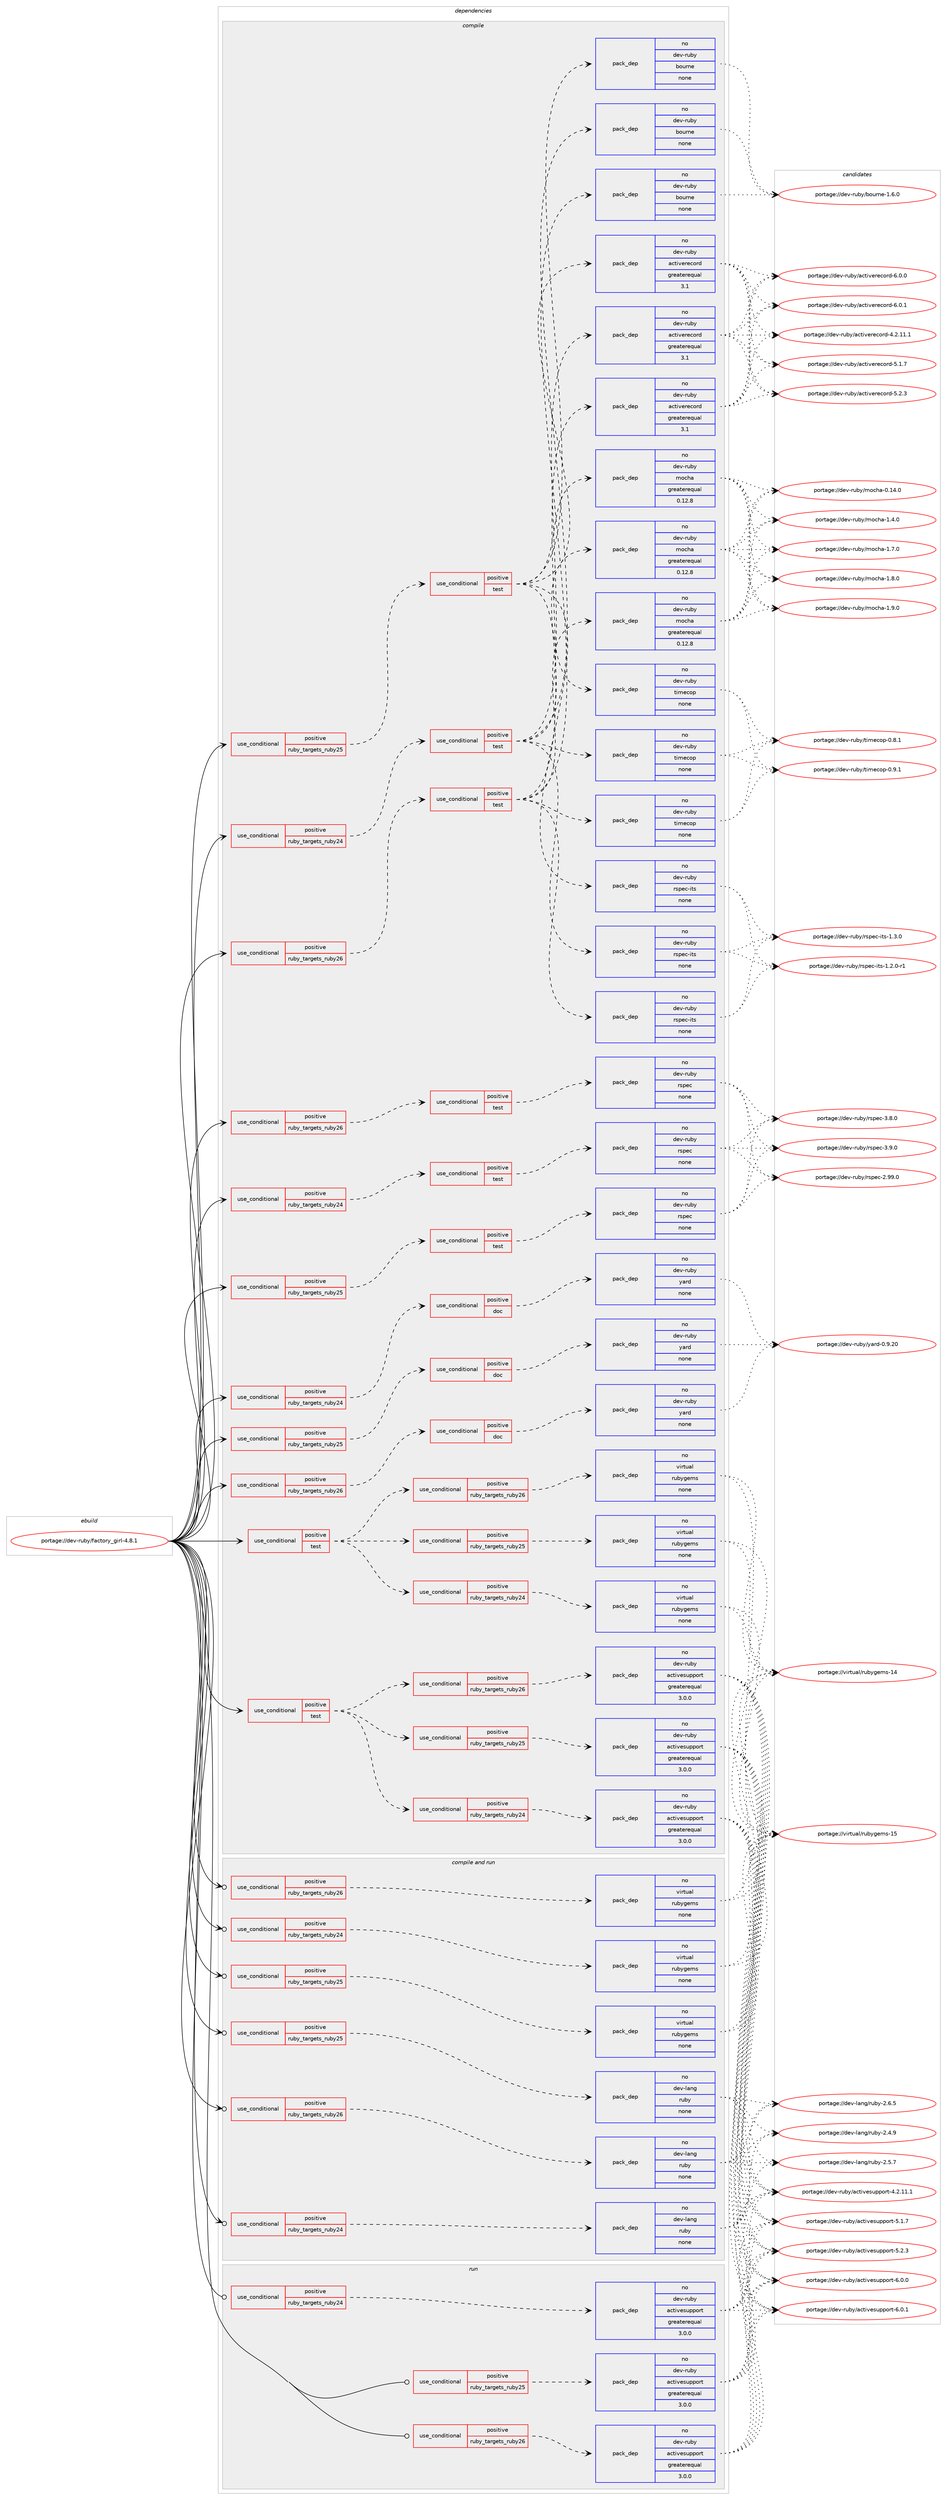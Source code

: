 digraph prolog {

# *************
# Graph options
# *************

newrank=true;
concentrate=true;
compound=true;
graph [rankdir=LR,fontname=Helvetica,fontsize=10,ranksep=1.5];#, ranksep=2.5, nodesep=0.2];
edge  [arrowhead=vee];
node  [fontname=Helvetica,fontsize=10];

# **********
# The ebuild
# **********

subgraph cluster_leftcol {
color=gray;
rank=same;
label=<<i>ebuild</i>>;
id [label="portage://dev-ruby/factory_girl-4.8.1", color=red, width=4, href="../dev-ruby/factory_girl-4.8.1.svg"];
}

# ****************
# The dependencies
# ****************

subgraph cluster_midcol {
color=gray;
label=<<i>dependencies</i>>;
subgraph cluster_compile {
fillcolor="#eeeeee";
style=filled;
label=<<i>compile</i>>;
subgraph cond51705 {
dependency220192 [label=<<TABLE BORDER="0" CELLBORDER="1" CELLSPACING="0" CELLPADDING="4"><TR><TD ROWSPAN="3" CELLPADDING="10">use_conditional</TD></TR><TR><TD>positive</TD></TR><TR><TD>ruby_targets_ruby24</TD></TR></TABLE>>, shape=none, color=red];
subgraph cond51706 {
dependency220193 [label=<<TABLE BORDER="0" CELLBORDER="1" CELLSPACING="0" CELLPADDING="4"><TR><TD ROWSPAN="3" CELLPADDING="10">use_conditional</TD></TR><TR><TD>positive</TD></TR><TR><TD>doc</TD></TR></TABLE>>, shape=none, color=red];
subgraph pack165005 {
dependency220194 [label=<<TABLE BORDER="0" CELLBORDER="1" CELLSPACING="0" CELLPADDING="4" WIDTH="220"><TR><TD ROWSPAN="6" CELLPADDING="30">pack_dep</TD></TR><TR><TD WIDTH="110">no</TD></TR><TR><TD>dev-ruby</TD></TR><TR><TD>yard</TD></TR><TR><TD>none</TD></TR><TR><TD></TD></TR></TABLE>>, shape=none, color=blue];
}
dependency220193:e -> dependency220194:w [weight=20,style="dashed",arrowhead="vee"];
}
dependency220192:e -> dependency220193:w [weight=20,style="dashed",arrowhead="vee"];
}
id:e -> dependency220192:w [weight=20,style="solid",arrowhead="vee"];
subgraph cond51707 {
dependency220195 [label=<<TABLE BORDER="0" CELLBORDER="1" CELLSPACING="0" CELLPADDING="4"><TR><TD ROWSPAN="3" CELLPADDING="10">use_conditional</TD></TR><TR><TD>positive</TD></TR><TR><TD>ruby_targets_ruby24</TD></TR></TABLE>>, shape=none, color=red];
subgraph cond51708 {
dependency220196 [label=<<TABLE BORDER="0" CELLBORDER="1" CELLSPACING="0" CELLPADDING="4"><TR><TD ROWSPAN="3" CELLPADDING="10">use_conditional</TD></TR><TR><TD>positive</TD></TR><TR><TD>test</TD></TR></TABLE>>, shape=none, color=red];
subgraph pack165006 {
dependency220197 [label=<<TABLE BORDER="0" CELLBORDER="1" CELLSPACING="0" CELLPADDING="4" WIDTH="220"><TR><TD ROWSPAN="6" CELLPADDING="30">pack_dep</TD></TR><TR><TD WIDTH="110">no</TD></TR><TR><TD>dev-ruby</TD></TR><TR><TD>activerecord</TD></TR><TR><TD>greaterequal</TD></TR><TR><TD>3.1</TD></TR></TABLE>>, shape=none, color=blue];
}
dependency220196:e -> dependency220197:w [weight=20,style="dashed",arrowhead="vee"];
subgraph pack165007 {
dependency220198 [label=<<TABLE BORDER="0" CELLBORDER="1" CELLSPACING="0" CELLPADDING="4" WIDTH="220"><TR><TD ROWSPAN="6" CELLPADDING="30">pack_dep</TD></TR><TR><TD WIDTH="110">no</TD></TR><TR><TD>dev-ruby</TD></TR><TR><TD>bourne</TD></TR><TR><TD>none</TD></TR><TR><TD></TD></TR></TABLE>>, shape=none, color=blue];
}
dependency220196:e -> dependency220198:w [weight=20,style="dashed",arrowhead="vee"];
subgraph pack165008 {
dependency220199 [label=<<TABLE BORDER="0" CELLBORDER="1" CELLSPACING="0" CELLPADDING="4" WIDTH="220"><TR><TD ROWSPAN="6" CELLPADDING="30">pack_dep</TD></TR><TR><TD WIDTH="110">no</TD></TR><TR><TD>dev-ruby</TD></TR><TR><TD>mocha</TD></TR><TR><TD>greaterequal</TD></TR><TR><TD>0.12.8</TD></TR></TABLE>>, shape=none, color=blue];
}
dependency220196:e -> dependency220199:w [weight=20,style="dashed",arrowhead="vee"];
subgraph pack165009 {
dependency220200 [label=<<TABLE BORDER="0" CELLBORDER="1" CELLSPACING="0" CELLPADDING="4" WIDTH="220"><TR><TD ROWSPAN="6" CELLPADDING="30">pack_dep</TD></TR><TR><TD WIDTH="110">no</TD></TR><TR><TD>dev-ruby</TD></TR><TR><TD>rspec-its</TD></TR><TR><TD>none</TD></TR><TR><TD></TD></TR></TABLE>>, shape=none, color=blue];
}
dependency220196:e -> dependency220200:w [weight=20,style="dashed",arrowhead="vee"];
subgraph pack165010 {
dependency220201 [label=<<TABLE BORDER="0" CELLBORDER="1" CELLSPACING="0" CELLPADDING="4" WIDTH="220"><TR><TD ROWSPAN="6" CELLPADDING="30">pack_dep</TD></TR><TR><TD WIDTH="110">no</TD></TR><TR><TD>dev-ruby</TD></TR><TR><TD>timecop</TD></TR><TR><TD>none</TD></TR><TR><TD></TD></TR></TABLE>>, shape=none, color=blue];
}
dependency220196:e -> dependency220201:w [weight=20,style="dashed",arrowhead="vee"];
}
dependency220195:e -> dependency220196:w [weight=20,style="dashed",arrowhead="vee"];
}
id:e -> dependency220195:w [weight=20,style="solid",arrowhead="vee"];
subgraph cond51709 {
dependency220202 [label=<<TABLE BORDER="0" CELLBORDER="1" CELLSPACING="0" CELLPADDING="4"><TR><TD ROWSPAN="3" CELLPADDING="10">use_conditional</TD></TR><TR><TD>positive</TD></TR><TR><TD>ruby_targets_ruby24</TD></TR></TABLE>>, shape=none, color=red];
subgraph cond51710 {
dependency220203 [label=<<TABLE BORDER="0" CELLBORDER="1" CELLSPACING="0" CELLPADDING="4"><TR><TD ROWSPAN="3" CELLPADDING="10">use_conditional</TD></TR><TR><TD>positive</TD></TR><TR><TD>test</TD></TR></TABLE>>, shape=none, color=red];
subgraph pack165011 {
dependency220204 [label=<<TABLE BORDER="0" CELLBORDER="1" CELLSPACING="0" CELLPADDING="4" WIDTH="220"><TR><TD ROWSPAN="6" CELLPADDING="30">pack_dep</TD></TR><TR><TD WIDTH="110">no</TD></TR><TR><TD>dev-ruby</TD></TR><TR><TD>rspec</TD></TR><TR><TD>none</TD></TR><TR><TD></TD></TR></TABLE>>, shape=none, color=blue];
}
dependency220203:e -> dependency220204:w [weight=20,style="dashed",arrowhead="vee"];
}
dependency220202:e -> dependency220203:w [weight=20,style="dashed",arrowhead="vee"];
}
id:e -> dependency220202:w [weight=20,style="solid",arrowhead="vee"];
subgraph cond51711 {
dependency220205 [label=<<TABLE BORDER="0" CELLBORDER="1" CELLSPACING="0" CELLPADDING="4"><TR><TD ROWSPAN="3" CELLPADDING="10">use_conditional</TD></TR><TR><TD>positive</TD></TR><TR><TD>ruby_targets_ruby25</TD></TR></TABLE>>, shape=none, color=red];
subgraph cond51712 {
dependency220206 [label=<<TABLE BORDER="0" CELLBORDER="1" CELLSPACING="0" CELLPADDING="4"><TR><TD ROWSPAN="3" CELLPADDING="10">use_conditional</TD></TR><TR><TD>positive</TD></TR><TR><TD>doc</TD></TR></TABLE>>, shape=none, color=red];
subgraph pack165012 {
dependency220207 [label=<<TABLE BORDER="0" CELLBORDER="1" CELLSPACING="0" CELLPADDING="4" WIDTH="220"><TR><TD ROWSPAN="6" CELLPADDING="30">pack_dep</TD></TR><TR><TD WIDTH="110">no</TD></TR><TR><TD>dev-ruby</TD></TR><TR><TD>yard</TD></TR><TR><TD>none</TD></TR><TR><TD></TD></TR></TABLE>>, shape=none, color=blue];
}
dependency220206:e -> dependency220207:w [weight=20,style="dashed",arrowhead="vee"];
}
dependency220205:e -> dependency220206:w [weight=20,style="dashed",arrowhead="vee"];
}
id:e -> dependency220205:w [weight=20,style="solid",arrowhead="vee"];
subgraph cond51713 {
dependency220208 [label=<<TABLE BORDER="0" CELLBORDER="1" CELLSPACING="0" CELLPADDING="4"><TR><TD ROWSPAN="3" CELLPADDING="10">use_conditional</TD></TR><TR><TD>positive</TD></TR><TR><TD>ruby_targets_ruby25</TD></TR></TABLE>>, shape=none, color=red];
subgraph cond51714 {
dependency220209 [label=<<TABLE BORDER="0" CELLBORDER="1" CELLSPACING="0" CELLPADDING="4"><TR><TD ROWSPAN="3" CELLPADDING="10">use_conditional</TD></TR><TR><TD>positive</TD></TR><TR><TD>test</TD></TR></TABLE>>, shape=none, color=red];
subgraph pack165013 {
dependency220210 [label=<<TABLE BORDER="0" CELLBORDER="1" CELLSPACING="0" CELLPADDING="4" WIDTH="220"><TR><TD ROWSPAN="6" CELLPADDING="30">pack_dep</TD></TR><TR><TD WIDTH="110">no</TD></TR><TR><TD>dev-ruby</TD></TR><TR><TD>activerecord</TD></TR><TR><TD>greaterequal</TD></TR><TR><TD>3.1</TD></TR></TABLE>>, shape=none, color=blue];
}
dependency220209:e -> dependency220210:w [weight=20,style="dashed",arrowhead="vee"];
subgraph pack165014 {
dependency220211 [label=<<TABLE BORDER="0" CELLBORDER="1" CELLSPACING="0" CELLPADDING="4" WIDTH="220"><TR><TD ROWSPAN="6" CELLPADDING="30">pack_dep</TD></TR><TR><TD WIDTH="110">no</TD></TR><TR><TD>dev-ruby</TD></TR><TR><TD>bourne</TD></TR><TR><TD>none</TD></TR><TR><TD></TD></TR></TABLE>>, shape=none, color=blue];
}
dependency220209:e -> dependency220211:w [weight=20,style="dashed",arrowhead="vee"];
subgraph pack165015 {
dependency220212 [label=<<TABLE BORDER="0" CELLBORDER="1" CELLSPACING="0" CELLPADDING="4" WIDTH="220"><TR><TD ROWSPAN="6" CELLPADDING="30">pack_dep</TD></TR><TR><TD WIDTH="110">no</TD></TR><TR><TD>dev-ruby</TD></TR><TR><TD>mocha</TD></TR><TR><TD>greaterequal</TD></TR><TR><TD>0.12.8</TD></TR></TABLE>>, shape=none, color=blue];
}
dependency220209:e -> dependency220212:w [weight=20,style="dashed",arrowhead="vee"];
subgraph pack165016 {
dependency220213 [label=<<TABLE BORDER="0" CELLBORDER="1" CELLSPACING="0" CELLPADDING="4" WIDTH="220"><TR><TD ROWSPAN="6" CELLPADDING="30">pack_dep</TD></TR><TR><TD WIDTH="110">no</TD></TR><TR><TD>dev-ruby</TD></TR><TR><TD>rspec-its</TD></TR><TR><TD>none</TD></TR><TR><TD></TD></TR></TABLE>>, shape=none, color=blue];
}
dependency220209:e -> dependency220213:w [weight=20,style="dashed",arrowhead="vee"];
subgraph pack165017 {
dependency220214 [label=<<TABLE BORDER="0" CELLBORDER="1" CELLSPACING="0" CELLPADDING="4" WIDTH="220"><TR><TD ROWSPAN="6" CELLPADDING="30">pack_dep</TD></TR><TR><TD WIDTH="110">no</TD></TR><TR><TD>dev-ruby</TD></TR><TR><TD>timecop</TD></TR><TR><TD>none</TD></TR><TR><TD></TD></TR></TABLE>>, shape=none, color=blue];
}
dependency220209:e -> dependency220214:w [weight=20,style="dashed",arrowhead="vee"];
}
dependency220208:e -> dependency220209:w [weight=20,style="dashed",arrowhead="vee"];
}
id:e -> dependency220208:w [weight=20,style="solid",arrowhead="vee"];
subgraph cond51715 {
dependency220215 [label=<<TABLE BORDER="0" CELLBORDER="1" CELLSPACING="0" CELLPADDING="4"><TR><TD ROWSPAN="3" CELLPADDING="10">use_conditional</TD></TR><TR><TD>positive</TD></TR><TR><TD>ruby_targets_ruby25</TD></TR></TABLE>>, shape=none, color=red];
subgraph cond51716 {
dependency220216 [label=<<TABLE BORDER="0" CELLBORDER="1" CELLSPACING="0" CELLPADDING="4"><TR><TD ROWSPAN="3" CELLPADDING="10">use_conditional</TD></TR><TR><TD>positive</TD></TR><TR><TD>test</TD></TR></TABLE>>, shape=none, color=red];
subgraph pack165018 {
dependency220217 [label=<<TABLE BORDER="0" CELLBORDER="1" CELLSPACING="0" CELLPADDING="4" WIDTH="220"><TR><TD ROWSPAN="6" CELLPADDING="30">pack_dep</TD></TR><TR><TD WIDTH="110">no</TD></TR><TR><TD>dev-ruby</TD></TR><TR><TD>rspec</TD></TR><TR><TD>none</TD></TR><TR><TD></TD></TR></TABLE>>, shape=none, color=blue];
}
dependency220216:e -> dependency220217:w [weight=20,style="dashed",arrowhead="vee"];
}
dependency220215:e -> dependency220216:w [weight=20,style="dashed",arrowhead="vee"];
}
id:e -> dependency220215:w [weight=20,style="solid",arrowhead="vee"];
subgraph cond51717 {
dependency220218 [label=<<TABLE BORDER="0" CELLBORDER="1" CELLSPACING="0" CELLPADDING="4"><TR><TD ROWSPAN="3" CELLPADDING="10">use_conditional</TD></TR><TR><TD>positive</TD></TR><TR><TD>ruby_targets_ruby26</TD></TR></TABLE>>, shape=none, color=red];
subgraph cond51718 {
dependency220219 [label=<<TABLE BORDER="0" CELLBORDER="1" CELLSPACING="0" CELLPADDING="4"><TR><TD ROWSPAN="3" CELLPADDING="10">use_conditional</TD></TR><TR><TD>positive</TD></TR><TR><TD>doc</TD></TR></TABLE>>, shape=none, color=red];
subgraph pack165019 {
dependency220220 [label=<<TABLE BORDER="0" CELLBORDER="1" CELLSPACING="0" CELLPADDING="4" WIDTH="220"><TR><TD ROWSPAN="6" CELLPADDING="30">pack_dep</TD></TR><TR><TD WIDTH="110">no</TD></TR><TR><TD>dev-ruby</TD></TR><TR><TD>yard</TD></TR><TR><TD>none</TD></TR><TR><TD></TD></TR></TABLE>>, shape=none, color=blue];
}
dependency220219:e -> dependency220220:w [weight=20,style="dashed",arrowhead="vee"];
}
dependency220218:e -> dependency220219:w [weight=20,style="dashed",arrowhead="vee"];
}
id:e -> dependency220218:w [weight=20,style="solid",arrowhead="vee"];
subgraph cond51719 {
dependency220221 [label=<<TABLE BORDER="0" CELLBORDER="1" CELLSPACING="0" CELLPADDING="4"><TR><TD ROWSPAN="3" CELLPADDING="10">use_conditional</TD></TR><TR><TD>positive</TD></TR><TR><TD>ruby_targets_ruby26</TD></TR></TABLE>>, shape=none, color=red];
subgraph cond51720 {
dependency220222 [label=<<TABLE BORDER="0" CELLBORDER="1" CELLSPACING="0" CELLPADDING="4"><TR><TD ROWSPAN="3" CELLPADDING="10">use_conditional</TD></TR><TR><TD>positive</TD></TR><TR><TD>test</TD></TR></TABLE>>, shape=none, color=red];
subgraph pack165020 {
dependency220223 [label=<<TABLE BORDER="0" CELLBORDER="1" CELLSPACING="0" CELLPADDING="4" WIDTH="220"><TR><TD ROWSPAN="6" CELLPADDING="30">pack_dep</TD></TR><TR><TD WIDTH="110">no</TD></TR><TR><TD>dev-ruby</TD></TR><TR><TD>activerecord</TD></TR><TR><TD>greaterequal</TD></TR><TR><TD>3.1</TD></TR></TABLE>>, shape=none, color=blue];
}
dependency220222:e -> dependency220223:w [weight=20,style="dashed",arrowhead="vee"];
subgraph pack165021 {
dependency220224 [label=<<TABLE BORDER="0" CELLBORDER="1" CELLSPACING="0" CELLPADDING="4" WIDTH="220"><TR><TD ROWSPAN="6" CELLPADDING="30">pack_dep</TD></TR><TR><TD WIDTH="110">no</TD></TR><TR><TD>dev-ruby</TD></TR><TR><TD>bourne</TD></TR><TR><TD>none</TD></TR><TR><TD></TD></TR></TABLE>>, shape=none, color=blue];
}
dependency220222:e -> dependency220224:w [weight=20,style="dashed",arrowhead="vee"];
subgraph pack165022 {
dependency220225 [label=<<TABLE BORDER="0" CELLBORDER="1" CELLSPACING="0" CELLPADDING="4" WIDTH="220"><TR><TD ROWSPAN="6" CELLPADDING="30">pack_dep</TD></TR><TR><TD WIDTH="110">no</TD></TR><TR><TD>dev-ruby</TD></TR><TR><TD>mocha</TD></TR><TR><TD>greaterequal</TD></TR><TR><TD>0.12.8</TD></TR></TABLE>>, shape=none, color=blue];
}
dependency220222:e -> dependency220225:w [weight=20,style="dashed",arrowhead="vee"];
subgraph pack165023 {
dependency220226 [label=<<TABLE BORDER="0" CELLBORDER="1" CELLSPACING="0" CELLPADDING="4" WIDTH="220"><TR><TD ROWSPAN="6" CELLPADDING="30">pack_dep</TD></TR><TR><TD WIDTH="110">no</TD></TR><TR><TD>dev-ruby</TD></TR><TR><TD>rspec-its</TD></TR><TR><TD>none</TD></TR><TR><TD></TD></TR></TABLE>>, shape=none, color=blue];
}
dependency220222:e -> dependency220226:w [weight=20,style="dashed",arrowhead="vee"];
subgraph pack165024 {
dependency220227 [label=<<TABLE BORDER="0" CELLBORDER="1" CELLSPACING="0" CELLPADDING="4" WIDTH="220"><TR><TD ROWSPAN="6" CELLPADDING="30">pack_dep</TD></TR><TR><TD WIDTH="110">no</TD></TR><TR><TD>dev-ruby</TD></TR><TR><TD>timecop</TD></TR><TR><TD>none</TD></TR><TR><TD></TD></TR></TABLE>>, shape=none, color=blue];
}
dependency220222:e -> dependency220227:w [weight=20,style="dashed",arrowhead="vee"];
}
dependency220221:e -> dependency220222:w [weight=20,style="dashed",arrowhead="vee"];
}
id:e -> dependency220221:w [weight=20,style="solid",arrowhead="vee"];
subgraph cond51721 {
dependency220228 [label=<<TABLE BORDER="0" CELLBORDER="1" CELLSPACING="0" CELLPADDING="4"><TR><TD ROWSPAN="3" CELLPADDING="10">use_conditional</TD></TR><TR><TD>positive</TD></TR><TR><TD>ruby_targets_ruby26</TD></TR></TABLE>>, shape=none, color=red];
subgraph cond51722 {
dependency220229 [label=<<TABLE BORDER="0" CELLBORDER="1" CELLSPACING="0" CELLPADDING="4"><TR><TD ROWSPAN="3" CELLPADDING="10">use_conditional</TD></TR><TR><TD>positive</TD></TR><TR><TD>test</TD></TR></TABLE>>, shape=none, color=red];
subgraph pack165025 {
dependency220230 [label=<<TABLE BORDER="0" CELLBORDER="1" CELLSPACING="0" CELLPADDING="4" WIDTH="220"><TR><TD ROWSPAN="6" CELLPADDING="30">pack_dep</TD></TR><TR><TD WIDTH="110">no</TD></TR><TR><TD>dev-ruby</TD></TR><TR><TD>rspec</TD></TR><TR><TD>none</TD></TR><TR><TD></TD></TR></TABLE>>, shape=none, color=blue];
}
dependency220229:e -> dependency220230:w [weight=20,style="dashed",arrowhead="vee"];
}
dependency220228:e -> dependency220229:w [weight=20,style="dashed",arrowhead="vee"];
}
id:e -> dependency220228:w [weight=20,style="solid",arrowhead="vee"];
subgraph cond51723 {
dependency220231 [label=<<TABLE BORDER="0" CELLBORDER="1" CELLSPACING="0" CELLPADDING="4"><TR><TD ROWSPAN="3" CELLPADDING="10">use_conditional</TD></TR><TR><TD>positive</TD></TR><TR><TD>test</TD></TR></TABLE>>, shape=none, color=red];
subgraph cond51724 {
dependency220232 [label=<<TABLE BORDER="0" CELLBORDER="1" CELLSPACING="0" CELLPADDING="4"><TR><TD ROWSPAN="3" CELLPADDING="10">use_conditional</TD></TR><TR><TD>positive</TD></TR><TR><TD>ruby_targets_ruby24</TD></TR></TABLE>>, shape=none, color=red];
subgraph pack165026 {
dependency220233 [label=<<TABLE BORDER="0" CELLBORDER="1" CELLSPACING="0" CELLPADDING="4" WIDTH="220"><TR><TD ROWSPAN="6" CELLPADDING="30">pack_dep</TD></TR><TR><TD WIDTH="110">no</TD></TR><TR><TD>dev-ruby</TD></TR><TR><TD>activesupport</TD></TR><TR><TD>greaterequal</TD></TR><TR><TD>3.0.0</TD></TR></TABLE>>, shape=none, color=blue];
}
dependency220232:e -> dependency220233:w [weight=20,style="dashed",arrowhead="vee"];
}
dependency220231:e -> dependency220232:w [weight=20,style="dashed",arrowhead="vee"];
subgraph cond51725 {
dependency220234 [label=<<TABLE BORDER="0" CELLBORDER="1" CELLSPACING="0" CELLPADDING="4"><TR><TD ROWSPAN="3" CELLPADDING="10">use_conditional</TD></TR><TR><TD>positive</TD></TR><TR><TD>ruby_targets_ruby25</TD></TR></TABLE>>, shape=none, color=red];
subgraph pack165027 {
dependency220235 [label=<<TABLE BORDER="0" CELLBORDER="1" CELLSPACING="0" CELLPADDING="4" WIDTH="220"><TR><TD ROWSPAN="6" CELLPADDING="30">pack_dep</TD></TR><TR><TD WIDTH="110">no</TD></TR><TR><TD>dev-ruby</TD></TR><TR><TD>activesupport</TD></TR><TR><TD>greaterequal</TD></TR><TR><TD>3.0.0</TD></TR></TABLE>>, shape=none, color=blue];
}
dependency220234:e -> dependency220235:w [weight=20,style="dashed",arrowhead="vee"];
}
dependency220231:e -> dependency220234:w [weight=20,style="dashed",arrowhead="vee"];
subgraph cond51726 {
dependency220236 [label=<<TABLE BORDER="0" CELLBORDER="1" CELLSPACING="0" CELLPADDING="4"><TR><TD ROWSPAN="3" CELLPADDING="10">use_conditional</TD></TR><TR><TD>positive</TD></TR><TR><TD>ruby_targets_ruby26</TD></TR></TABLE>>, shape=none, color=red];
subgraph pack165028 {
dependency220237 [label=<<TABLE BORDER="0" CELLBORDER="1" CELLSPACING="0" CELLPADDING="4" WIDTH="220"><TR><TD ROWSPAN="6" CELLPADDING="30">pack_dep</TD></TR><TR><TD WIDTH="110">no</TD></TR><TR><TD>dev-ruby</TD></TR><TR><TD>activesupport</TD></TR><TR><TD>greaterequal</TD></TR><TR><TD>3.0.0</TD></TR></TABLE>>, shape=none, color=blue];
}
dependency220236:e -> dependency220237:w [weight=20,style="dashed",arrowhead="vee"];
}
dependency220231:e -> dependency220236:w [weight=20,style="dashed",arrowhead="vee"];
}
id:e -> dependency220231:w [weight=20,style="solid",arrowhead="vee"];
subgraph cond51727 {
dependency220238 [label=<<TABLE BORDER="0" CELLBORDER="1" CELLSPACING="0" CELLPADDING="4"><TR><TD ROWSPAN="3" CELLPADDING="10">use_conditional</TD></TR><TR><TD>positive</TD></TR><TR><TD>test</TD></TR></TABLE>>, shape=none, color=red];
subgraph cond51728 {
dependency220239 [label=<<TABLE BORDER="0" CELLBORDER="1" CELLSPACING="0" CELLPADDING="4"><TR><TD ROWSPAN="3" CELLPADDING="10">use_conditional</TD></TR><TR><TD>positive</TD></TR><TR><TD>ruby_targets_ruby24</TD></TR></TABLE>>, shape=none, color=red];
subgraph pack165029 {
dependency220240 [label=<<TABLE BORDER="0" CELLBORDER="1" CELLSPACING="0" CELLPADDING="4" WIDTH="220"><TR><TD ROWSPAN="6" CELLPADDING="30">pack_dep</TD></TR><TR><TD WIDTH="110">no</TD></TR><TR><TD>virtual</TD></TR><TR><TD>rubygems</TD></TR><TR><TD>none</TD></TR><TR><TD></TD></TR></TABLE>>, shape=none, color=blue];
}
dependency220239:e -> dependency220240:w [weight=20,style="dashed",arrowhead="vee"];
}
dependency220238:e -> dependency220239:w [weight=20,style="dashed",arrowhead="vee"];
subgraph cond51729 {
dependency220241 [label=<<TABLE BORDER="0" CELLBORDER="1" CELLSPACING="0" CELLPADDING="4"><TR><TD ROWSPAN="3" CELLPADDING="10">use_conditional</TD></TR><TR><TD>positive</TD></TR><TR><TD>ruby_targets_ruby25</TD></TR></TABLE>>, shape=none, color=red];
subgraph pack165030 {
dependency220242 [label=<<TABLE BORDER="0" CELLBORDER="1" CELLSPACING="0" CELLPADDING="4" WIDTH="220"><TR><TD ROWSPAN="6" CELLPADDING="30">pack_dep</TD></TR><TR><TD WIDTH="110">no</TD></TR><TR><TD>virtual</TD></TR><TR><TD>rubygems</TD></TR><TR><TD>none</TD></TR><TR><TD></TD></TR></TABLE>>, shape=none, color=blue];
}
dependency220241:e -> dependency220242:w [weight=20,style="dashed",arrowhead="vee"];
}
dependency220238:e -> dependency220241:w [weight=20,style="dashed",arrowhead="vee"];
subgraph cond51730 {
dependency220243 [label=<<TABLE BORDER="0" CELLBORDER="1" CELLSPACING="0" CELLPADDING="4"><TR><TD ROWSPAN="3" CELLPADDING="10">use_conditional</TD></TR><TR><TD>positive</TD></TR><TR><TD>ruby_targets_ruby26</TD></TR></TABLE>>, shape=none, color=red];
subgraph pack165031 {
dependency220244 [label=<<TABLE BORDER="0" CELLBORDER="1" CELLSPACING="0" CELLPADDING="4" WIDTH="220"><TR><TD ROWSPAN="6" CELLPADDING="30">pack_dep</TD></TR><TR><TD WIDTH="110">no</TD></TR><TR><TD>virtual</TD></TR><TR><TD>rubygems</TD></TR><TR><TD>none</TD></TR><TR><TD></TD></TR></TABLE>>, shape=none, color=blue];
}
dependency220243:e -> dependency220244:w [weight=20,style="dashed",arrowhead="vee"];
}
dependency220238:e -> dependency220243:w [weight=20,style="dashed",arrowhead="vee"];
}
id:e -> dependency220238:w [weight=20,style="solid",arrowhead="vee"];
}
subgraph cluster_compileandrun {
fillcolor="#eeeeee";
style=filled;
label=<<i>compile and run</i>>;
subgraph cond51731 {
dependency220245 [label=<<TABLE BORDER="0" CELLBORDER="1" CELLSPACING="0" CELLPADDING="4"><TR><TD ROWSPAN="3" CELLPADDING="10">use_conditional</TD></TR><TR><TD>positive</TD></TR><TR><TD>ruby_targets_ruby24</TD></TR></TABLE>>, shape=none, color=red];
subgraph pack165032 {
dependency220246 [label=<<TABLE BORDER="0" CELLBORDER="1" CELLSPACING="0" CELLPADDING="4" WIDTH="220"><TR><TD ROWSPAN="6" CELLPADDING="30">pack_dep</TD></TR><TR><TD WIDTH="110">no</TD></TR><TR><TD>dev-lang</TD></TR><TR><TD>ruby</TD></TR><TR><TD>none</TD></TR><TR><TD></TD></TR></TABLE>>, shape=none, color=blue];
}
dependency220245:e -> dependency220246:w [weight=20,style="dashed",arrowhead="vee"];
}
id:e -> dependency220245:w [weight=20,style="solid",arrowhead="odotvee"];
subgraph cond51732 {
dependency220247 [label=<<TABLE BORDER="0" CELLBORDER="1" CELLSPACING="0" CELLPADDING="4"><TR><TD ROWSPAN="3" CELLPADDING="10">use_conditional</TD></TR><TR><TD>positive</TD></TR><TR><TD>ruby_targets_ruby24</TD></TR></TABLE>>, shape=none, color=red];
subgraph pack165033 {
dependency220248 [label=<<TABLE BORDER="0" CELLBORDER="1" CELLSPACING="0" CELLPADDING="4" WIDTH="220"><TR><TD ROWSPAN="6" CELLPADDING="30">pack_dep</TD></TR><TR><TD WIDTH="110">no</TD></TR><TR><TD>virtual</TD></TR><TR><TD>rubygems</TD></TR><TR><TD>none</TD></TR><TR><TD></TD></TR></TABLE>>, shape=none, color=blue];
}
dependency220247:e -> dependency220248:w [weight=20,style="dashed",arrowhead="vee"];
}
id:e -> dependency220247:w [weight=20,style="solid",arrowhead="odotvee"];
subgraph cond51733 {
dependency220249 [label=<<TABLE BORDER="0" CELLBORDER="1" CELLSPACING="0" CELLPADDING="4"><TR><TD ROWSPAN="3" CELLPADDING="10">use_conditional</TD></TR><TR><TD>positive</TD></TR><TR><TD>ruby_targets_ruby25</TD></TR></TABLE>>, shape=none, color=red];
subgraph pack165034 {
dependency220250 [label=<<TABLE BORDER="0" CELLBORDER="1" CELLSPACING="0" CELLPADDING="4" WIDTH="220"><TR><TD ROWSPAN="6" CELLPADDING="30">pack_dep</TD></TR><TR><TD WIDTH="110">no</TD></TR><TR><TD>dev-lang</TD></TR><TR><TD>ruby</TD></TR><TR><TD>none</TD></TR><TR><TD></TD></TR></TABLE>>, shape=none, color=blue];
}
dependency220249:e -> dependency220250:w [weight=20,style="dashed",arrowhead="vee"];
}
id:e -> dependency220249:w [weight=20,style="solid",arrowhead="odotvee"];
subgraph cond51734 {
dependency220251 [label=<<TABLE BORDER="0" CELLBORDER="1" CELLSPACING="0" CELLPADDING="4"><TR><TD ROWSPAN="3" CELLPADDING="10">use_conditional</TD></TR><TR><TD>positive</TD></TR><TR><TD>ruby_targets_ruby25</TD></TR></TABLE>>, shape=none, color=red];
subgraph pack165035 {
dependency220252 [label=<<TABLE BORDER="0" CELLBORDER="1" CELLSPACING="0" CELLPADDING="4" WIDTH="220"><TR><TD ROWSPAN="6" CELLPADDING="30">pack_dep</TD></TR><TR><TD WIDTH="110">no</TD></TR><TR><TD>virtual</TD></TR><TR><TD>rubygems</TD></TR><TR><TD>none</TD></TR><TR><TD></TD></TR></TABLE>>, shape=none, color=blue];
}
dependency220251:e -> dependency220252:w [weight=20,style="dashed",arrowhead="vee"];
}
id:e -> dependency220251:w [weight=20,style="solid",arrowhead="odotvee"];
subgraph cond51735 {
dependency220253 [label=<<TABLE BORDER="0" CELLBORDER="1" CELLSPACING="0" CELLPADDING="4"><TR><TD ROWSPAN="3" CELLPADDING="10">use_conditional</TD></TR><TR><TD>positive</TD></TR><TR><TD>ruby_targets_ruby26</TD></TR></TABLE>>, shape=none, color=red];
subgraph pack165036 {
dependency220254 [label=<<TABLE BORDER="0" CELLBORDER="1" CELLSPACING="0" CELLPADDING="4" WIDTH="220"><TR><TD ROWSPAN="6" CELLPADDING="30">pack_dep</TD></TR><TR><TD WIDTH="110">no</TD></TR><TR><TD>dev-lang</TD></TR><TR><TD>ruby</TD></TR><TR><TD>none</TD></TR><TR><TD></TD></TR></TABLE>>, shape=none, color=blue];
}
dependency220253:e -> dependency220254:w [weight=20,style="dashed",arrowhead="vee"];
}
id:e -> dependency220253:w [weight=20,style="solid",arrowhead="odotvee"];
subgraph cond51736 {
dependency220255 [label=<<TABLE BORDER="0" CELLBORDER="1" CELLSPACING="0" CELLPADDING="4"><TR><TD ROWSPAN="3" CELLPADDING="10">use_conditional</TD></TR><TR><TD>positive</TD></TR><TR><TD>ruby_targets_ruby26</TD></TR></TABLE>>, shape=none, color=red];
subgraph pack165037 {
dependency220256 [label=<<TABLE BORDER="0" CELLBORDER="1" CELLSPACING="0" CELLPADDING="4" WIDTH="220"><TR><TD ROWSPAN="6" CELLPADDING="30">pack_dep</TD></TR><TR><TD WIDTH="110">no</TD></TR><TR><TD>virtual</TD></TR><TR><TD>rubygems</TD></TR><TR><TD>none</TD></TR><TR><TD></TD></TR></TABLE>>, shape=none, color=blue];
}
dependency220255:e -> dependency220256:w [weight=20,style="dashed",arrowhead="vee"];
}
id:e -> dependency220255:w [weight=20,style="solid",arrowhead="odotvee"];
}
subgraph cluster_run {
fillcolor="#eeeeee";
style=filled;
label=<<i>run</i>>;
subgraph cond51737 {
dependency220257 [label=<<TABLE BORDER="0" CELLBORDER="1" CELLSPACING="0" CELLPADDING="4"><TR><TD ROWSPAN="3" CELLPADDING="10">use_conditional</TD></TR><TR><TD>positive</TD></TR><TR><TD>ruby_targets_ruby24</TD></TR></TABLE>>, shape=none, color=red];
subgraph pack165038 {
dependency220258 [label=<<TABLE BORDER="0" CELLBORDER="1" CELLSPACING="0" CELLPADDING="4" WIDTH="220"><TR><TD ROWSPAN="6" CELLPADDING="30">pack_dep</TD></TR><TR><TD WIDTH="110">no</TD></TR><TR><TD>dev-ruby</TD></TR><TR><TD>activesupport</TD></TR><TR><TD>greaterequal</TD></TR><TR><TD>3.0.0</TD></TR></TABLE>>, shape=none, color=blue];
}
dependency220257:e -> dependency220258:w [weight=20,style="dashed",arrowhead="vee"];
}
id:e -> dependency220257:w [weight=20,style="solid",arrowhead="odot"];
subgraph cond51738 {
dependency220259 [label=<<TABLE BORDER="0" CELLBORDER="1" CELLSPACING="0" CELLPADDING="4"><TR><TD ROWSPAN="3" CELLPADDING="10">use_conditional</TD></TR><TR><TD>positive</TD></TR><TR><TD>ruby_targets_ruby25</TD></TR></TABLE>>, shape=none, color=red];
subgraph pack165039 {
dependency220260 [label=<<TABLE BORDER="0" CELLBORDER="1" CELLSPACING="0" CELLPADDING="4" WIDTH="220"><TR><TD ROWSPAN="6" CELLPADDING="30">pack_dep</TD></TR><TR><TD WIDTH="110">no</TD></TR><TR><TD>dev-ruby</TD></TR><TR><TD>activesupport</TD></TR><TR><TD>greaterequal</TD></TR><TR><TD>3.0.0</TD></TR></TABLE>>, shape=none, color=blue];
}
dependency220259:e -> dependency220260:w [weight=20,style="dashed",arrowhead="vee"];
}
id:e -> dependency220259:w [weight=20,style="solid",arrowhead="odot"];
subgraph cond51739 {
dependency220261 [label=<<TABLE BORDER="0" CELLBORDER="1" CELLSPACING="0" CELLPADDING="4"><TR><TD ROWSPAN="3" CELLPADDING="10">use_conditional</TD></TR><TR><TD>positive</TD></TR><TR><TD>ruby_targets_ruby26</TD></TR></TABLE>>, shape=none, color=red];
subgraph pack165040 {
dependency220262 [label=<<TABLE BORDER="0" CELLBORDER="1" CELLSPACING="0" CELLPADDING="4" WIDTH="220"><TR><TD ROWSPAN="6" CELLPADDING="30">pack_dep</TD></TR><TR><TD WIDTH="110">no</TD></TR><TR><TD>dev-ruby</TD></TR><TR><TD>activesupport</TD></TR><TR><TD>greaterequal</TD></TR><TR><TD>3.0.0</TD></TR></TABLE>>, shape=none, color=blue];
}
dependency220261:e -> dependency220262:w [weight=20,style="dashed",arrowhead="vee"];
}
id:e -> dependency220261:w [weight=20,style="solid",arrowhead="odot"];
}
}

# **************
# The candidates
# **************

subgraph cluster_choices {
rank=same;
color=gray;
label=<<i>candidates</i>>;

subgraph choice165005 {
color=black;
nodesep=1;
choiceportage1001011184511411798121471219711410045484657465048 [label="portage://dev-ruby/yard-0.9.20", color=red, width=4,href="../dev-ruby/yard-0.9.20.svg"];
dependency220194:e -> choiceportage1001011184511411798121471219711410045484657465048:w [style=dotted,weight="100"];
}
subgraph choice165006 {
color=black;
nodesep=1;
choiceportage100101118451141179812147979911610511810111410199111114100455246504649494649 [label="portage://dev-ruby/activerecord-4.2.11.1", color=red, width=4,href="../dev-ruby/activerecord-4.2.11.1.svg"];
choiceportage100101118451141179812147979911610511810111410199111114100455346494655 [label="portage://dev-ruby/activerecord-5.1.7", color=red, width=4,href="../dev-ruby/activerecord-5.1.7.svg"];
choiceportage100101118451141179812147979911610511810111410199111114100455346504651 [label="portage://dev-ruby/activerecord-5.2.3", color=red, width=4,href="../dev-ruby/activerecord-5.2.3.svg"];
choiceportage100101118451141179812147979911610511810111410199111114100455446484648 [label="portage://dev-ruby/activerecord-6.0.0", color=red, width=4,href="../dev-ruby/activerecord-6.0.0.svg"];
choiceportage100101118451141179812147979911610511810111410199111114100455446484649 [label="portage://dev-ruby/activerecord-6.0.1", color=red, width=4,href="../dev-ruby/activerecord-6.0.1.svg"];
dependency220197:e -> choiceportage100101118451141179812147979911610511810111410199111114100455246504649494649:w [style=dotted,weight="100"];
dependency220197:e -> choiceportage100101118451141179812147979911610511810111410199111114100455346494655:w [style=dotted,weight="100"];
dependency220197:e -> choiceportage100101118451141179812147979911610511810111410199111114100455346504651:w [style=dotted,weight="100"];
dependency220197:e -> choiceportage100101118451141179812147979911610511810111410199111114100455446484648:w [style=dotted,weight="100"];
dependency220197:e -> choiceportage100101118451141179812147979911610511810111410199111114100455446484649:w [style=dotted,weight="100"];
}
subgraph choice165007 {
color=black;
nodesep=1;
choiceportage10010111845114117981214798111117114110101454946544648 [label="portage://dev-ruby/bourne-1.6.0", color=red, width=4,href="../dev-ruby/bourne-1.6.0.svg"];
dependency220198:e -> choiceportage10010111845114117981214798111117114110101454946544648:w [style=dotted,weight="100"];
}
subgraph choice165008 {
color=black;
nodesep=1;
choiceportage100101118451141179812147109111991049745484649524648 [label="portage://dev-ruby/mocha-0.14.0", color=red, width=4,href="../dev-ruby/mocha-0.14.0.svg"];
choiceportage1001011184511411798121471091119910497454946524648 [label="portage://dev-ruby/mocha-1.4.0", color=red, width=4,href="../dev-ruby/mocha-1.4.0.svg"];
choiceportage1001011184511411798121471091119910497454946554648 [label="portage://dev-ruby/mocha-1.7.0", color=red, width=4,href="../dev-ruby/mocha-1.7.0.svg"];
choiceportage1001011184511411798121471091119910497454946564648 [label="portage://dev-ruby/mocha-1.8.0", color=red, width=4,href="../dev-ruby/mocha-1.8.0.svg"];
choiceportage1001011184511411798121471091119910497454946574648 [label="portage://dev-ruby/mocha-1.9.0", color=red, width=4,href="../dev-ruby/mocha-1.9.0.svg"];
dependency220199:e -> choiceportage100101118451141179812147109111991049745484649524648:w [style=dotted,weight="100"];
dependency220199:e -> choiceportage1001011184511411798121471091119910497454946524648:w [style=dotted,weight="100"];
dependency220199:e -> choiceportage1001011184511411798121471091119910497454946554648:w [style=dotted,weight="100"];
dependency220199:e -> choiceportage1001011184511411798121471091119910497454946564648:w [style=dotted,weight="100"];
dependency220199:e -> choiceportage1001011184511411798121471091119910497454946574648:w [style=dotted,weight="100"];
}
subgraph choice165009 {
color=black;
nodesep=1;
choiceportage10010111845114117981214711411511210199451051161154549465046484511449 [label="portage://dev-ruby/rspec-its-1.2.0-r1", color=red, width=4,href="../dev-ruby/rspec-its-1.2.0-r1.svg"];
choiceportage1001011184511411798121471141151121019945105116115454946514648 [label="portage://dev-ruby/rspec-its-1.3.0", color=red, width=4,href="../dev-ruby/rspec-its-1.3.0.svg"];
dependency220200:e -> choiceportage10010111845114117981214711411511210199451051161154549465046484511449:w [style=dotted,weight="100"];
dependency220200:e -> choiceportage1001011184511411798121471141151121019945105116115454946514648:w [style=dotted,weight="100"];
}
subgraph choice165010 {
color=black;
nodesep=1;
choiceportage10010111845114117981214711610510910199111112454846564649 [label="portage://dev-ruby/timecop-0.8.1", color=red, width=4,href="../dev-ruby/timecop-0.8.1.svg"];
choiceportage10010111845114117981214711610510910199111112454846574649 [label="portage://dev-ruby/timecop-0.9.1", color=red, width=4,href="../dev-ruby/timecop-0.9.1.svg"];
dependency220201:e -> choiceportage10010111845114117981214711610510910199111112454846564649:w [style=dotted,weight="100"];
dependency220201:e -> choiceportage10010111845114117981214711610510910199111112454846574649:w [style=dotted,weight="100"];
}
subgraph choice165011 {
color=black;
nodesep=1;
choiceportage1001011184511411798121471141151121019945504657574648 [label="portage://dev-ruby/rspec-2.99.0", color=red, width=4,href="../dev-ruby/rspec-2.99.0.svg"];
choiceportage10010111845114117981214711411511210199455146564648 [label="portage://dev-ruby/rspec-3.8.0", color=red, width=4,href="../dev-ruby/rspec-3.8.0.svg"];
choiceportage10010111845114117981214711411511210199455146574648 [label="portage://dev-ruby/rspec-3.9.0", color=red, width=4,href="../dev-ruby/rspec-3.9.0.svg"];
dependency220204:e -> choiceportage1001011184511411798121471141151121019945504657574648:w [style=dotted,weight="100"];
dependency220204:e -> choiceportage10010111845114117981214711411511210199455146564648:w [style=dotted,weight="100"];
dependency220204:e -> choiceportage10010111845114117981214711411511210199455146574648:w [style=dotted,weight="100"];
}
subgraph choice165012 {
color=black;
nodesep=1;
choiceportage1001011184511411798121471219711410045484657465048 [label="portage://dev-ruby/yard-0.9.20", color=red, width=4,href="../dev-ruby/yard-0.9.20.svg"];
dependency220207:e -> choiceportage1001011184511411798121471219711410045484657465048:w [style=dotted,weight="100"];
}
subgraph choice165013 {
color=black;
nodesep=1;
choiceportage100101118451141179812147979911610511810111410199111114100455246504649494649 [label="portage://dev-ruby/activerecord-4.2.11.1", color=red, width=4,href="../dev-ruby/activerecord-4.2.11.1.svg"];
choiceportage100101118451141179812147979911610511810111410199111114100455346494655 [label="portage://dev-ruby/activerecord-5.1.7", color=red, width=4,href="../dev-ruby/activerecord-5.1.7.svg"];
choiceportage100101118451141179812147979911610511810111410199111114100455346504651 [label="portage://dev-ruby/activerecord-5.2.3", color=red, width=4,href="../dev-ruby/activerecord-5.2.3.svg"];
choiceportage100101118451141179812147979911610511810111410199111114100455446484648 [label="portage://dev-ruby/activerecord-6.0.0", color=red, width=4,href="../dev-ruby/activerecord-6.0.0.svg"];
choiceportage100101118451141179812147979911610511810111410199111114100455446484649 [label="portage://dev-ruby/activerecord-6.0.1", color=red, width=4,href="../dev-ruby/activerecord-6.0.1.svg"];
dependency220210:e -> choiceportage100101118451141179812147979911610511810111410199111114100455246504649494649:w [style=dotted,weight="100"];
dependency220210:e -> choiceportage100101118451141179812147979911610511810111410199111114100455346494655:w [style=dotted,weight="100"];
dependency220210:e -> choiceportage100101118451141179812147979911610511810111410199111114100455346504651:w [style=dotted,weight="100"];
dependency220210:e -> choiceportage100101118451141179812147979911610511810111410199111114100455446484648:w [style=dotted,weight="100"];
dependency220210:e -> choiceportage100101118451141179812147979911610511810111410199111114100455446484649:w [style=dotted,weight="100"];
}
subgraph choice165014 {
color=black;
nodesep=1;
choiceportage10010111845114117981214798111117114110101454946544648 [label="portage://dev-ruby/bourne-1.6.0", color=red, width=4,href="../dev-ruby/bourne-1.6.0.svg"];
dependency220211:e -> choiceportage10010111845114117981214798111117114110101454946544648:w [style=dotted,weight="100"];
}
subgraph choice165015 {
color=black;
nodesep=1;
choiceportage100101118451141179812147109111991049745484649524648 [label="portage://dev-ruby/mocha-0.14.0", color=red, width=4,href="../dev-ruby/mocha-0.14.0.svg"];
choiceportage1001011184511411798121471091119910497454946524648 [label="portage://dev-ruby/mocha-1.4.0", color=red, width=4,href="../dev-ruby/mocha-1.4.0.svg"];
choiceportage1001011184511411798121471091119910497454946554648 [label="portage://dev-ruby/mocha-1.7.0", color=red, width=4,href="../dev-ruby/mocha-1.7.0.svg"];
choiceportage1001011184511411798121471091119910497454946564648 [label="portage://dev-ruby/mocha-1.8.0", color=red, width=4,href="../dev-ruby/mocha-1.8.0.svg"];
choiceportage1001011184511411798121471091119910497454946574648 [label="portage://dev-ruby/mocha-1.9.0", color=red, width=4,href="../dev-ruby/mocha-1.9.0.svg"];
dependency220212:e -> choiceportage100101118451141179812147109111991049745484649524648:w [style=dotted,weight="100"];
dependency220212:e -> choiceportage1001011184511411798121471091119910497454946524648:w [style=dotted,weight="100"];
dependency220212:e -> choiceportage1001011184511411798121471091119910497454946554648:w [style=dotted,weight="100"];
dependency220212:e -> choiceportage1001011184511411798121471091119910497454946564648:w [style=dotted,weight="100"];
dependency220212:e -> choiceportage1001011184511411798121471091119910497454946574648:w [style=dotted,weight="100"];
}
subgraph choice165016 {
color=black;
nodesep=1;
choiceportage10010111845114117981214711411511210199451051161154549465046484511449 [label="portage://dev-ruby/rspec-its-1.2.0-r1", color=red, width=4,href="../dev-ruby/rspec-its-1.2.0-r1.svg"];
choiceportage1001011184511411798121471141151121019945105116115454946514648 [label="portage://dev-ruby/rspec-its-1.3.0", color=red, width=4,href="../dev-ruby/rspec-its-1.3.0.svg"];
dependency220213:e -> choiceportage10010111845114117981214711411511210199451051161154549465046484511449:w [style=dotted,weight="100"];
dependency220213:e -> choiceportage1001011184511411798121471141151121019945105116115454946514648:w [style=dotted,weight="100"];
}
subgraph choice165017 {
color=black;
nodesep=1;
choiceportage10010111845114117981214711610510910199111112454846564649 [label="portage://dev-ruby/timecop-0.8.1", color=red, width=4,href="../dev-ruby/timecop-0.8.1.svg"];
choiceportage10010111845114117981214711610510910199111112454846574649 [label="portage://dev-ruby/timecop-0.9.1", color=red, width=4,href="../dev-ruby/timecop-0.9.1.svg"];
dependency220214:e -> choiceportage10010111845114117981214711610510910199111112454846564649:w [style=dotted,weight="100"];
dependency220214:e -> choiceportage10010111845114117981214711610510910199111112454846574649:w [style=dotted,weight="100"];
}
subgraph choice165018 {
color=black;
nodesep=1;
choiceportage1001011184511411798121471141151121019945504657574648 [label="portage://dev-ruby/rspec-2.99.0", color=red, width=4,href="../dev-ruby/rspec-2.99.0.svg"];
choiceportage10010111845114117981214711411511210199455146564648 [label="portage://dev-ruby/rspec-3.8.0", color=red, width=4,href="../dev-ruby/rspec-3.8.0.svg"];
choiceportage10010111845114117981214711411511210199455146574648 [label="portage://dev-ruby/rspec-3.9.0", color=red, width=4,href="../dev-ruby/rspec-3.9.0.svg"];
dependency220217:e -> choiceportage1001011184511411798121471141151121019945504657574648:w [style=dotted,weight="100"];
dependency220217:e -> choiceportage10010111845114117981214711411511210199455146564648:w [style=dotted,weight="100"];
dependency220217:e -> choiceportage10010111845114117981214711411511210199455146574648:w [style=dotted,weight="100"];
}
subgraph choice165019 {
color=black;
nodesep=1;
choiceportage1001011184511411798121471219711410045484657465048 [label="portage://dev-ruby/yard-0.9.20", color=red, width=4,href="../dev-ruby/yard-0.9.20.svg"];
dependency220220:e -> choiceportage1001011184511411798121471219711410045484657465048:w [style=dotted,weight="100"];
}
subgraph choice165020 {
color=black;
nodesep=1;
choiceportage100101118451141179812147979911610511810111410199111114100455246504649494649 [label="portage://dev-ruby/activerecord-4.2.11.1", color=red, width=4,href="../dev-ruby/activerecord-4.2.11.1.svg"];
choiceportage100101118451141179812147979911610511810111410199111114100455346494655 [label="portage://dev-ruby/activerecord-5.1.7", color=red, width=4,href="../dev-ruby/activerecord-5.1.7.svg"];
choiceportage100101118451141179812147979911610511810111410199111114100455346504651 [label="portage://dev-ruby/activerecord-5.2.3", color=red, width=4,href="../dev-ruby/activerecord-5.2.3.svg"];
choiceportage100101118451141179812147979911610511810111410199111114100455446484648 [label="portage://dev-ruby/activerecord-6.0.0", color=red, width=4,href="../dev-ruby/activerecord-6.0.0.svg"];
choiceportage100101118451141179812147979911610511810111410199111114100455446484649 [label="portage://dev-ruby/activerecord-6.0.1", color=red, width=4,href="../dev-ruby/activerecord-6.0.1.svg"];
dependency220223:e -> choiceportage100101118451141179812147979911610511810111410199111114100455246504649494649:w [style=dotted,weight="100"];
dependency220223:e -> choiceportage100101118451141179812147979911610511810111410199111114100455346494655:w [style=dotted,weight="100"];
dependency220223:e -> choiceportage100101118451141179812147979911610511810111410199111114100455346504651:w [style=dotted,weight="100"];
dependency220223:e -> choiceportage100101118451141179812147979911610511810111410199111114100455446484648:w [style=dotted,weight="100"];
dependency220223:e -> choiceportage100101118451141179812147979911610511810111410199111114100455446484649:w [style=dotted,weight="100"];
}
subgraph choice165021 {
color=black;
nodesep=1;
choiceportage10010111845114117981214798111117114110101454946544648 [label="portage://dev-ruby/bourne-1.6.0", color=red, width=4,href="../dev-ruby/bourne-1.6.0.svg"];
dependency220224:e -> choiceportage10010111845114117981214798111117114110101454946544648:w [style=dotted,weight="100"];
}
subgraph choice165022 {
color=black;
nodesep=1;
choiceportage100101118451141179812147109111991049745484649524648 [label="portage://dev-ruby/mocha-0.14.0", color=red, width=4,href="../dev-ruby/mocha-0.14.0.svg"];
choiceportage1001011184511411798121471091119910497454946524648 [label="portage://dev-ruby/mocha-1.4.0", color=red, width=4,href="../dev-ruby/mocha-1.4.0.svg"];
choiceportage1001011184511411798121471091119910497454946554648 [label="portage://dev-ruby/mocha-1.7.0", color=red, width=4,href="../dev-ruby/mocha-1.7.0.svg"];
choiceportage1001011184511411798121471091119910497454946564648 [label="portage://dev-ruby/mocha-1.8.0", color=red, width=4,href="../dev-ruby/mocha-1.8.0.svg"];
choiceportage1001011184511411798121471091119910497454946574648 [label="portage://dev-ruby/mocha-1.9.0", color=red, width=4,href="../dev-ruby/mocha-1.9.0.svg"];
dependency220225:e -> choiceportage100101118451141179812147109111991049745484649524648:w [style=dotted,weight="100"];
dependency220225:e -> choiceportage1001011184511411798121471091119910497454946524648:w [style=dotted,weight="100"];
dependency220225:e -> choiceportage1001011184511411798121471091119910497454946554648:w [style=dotted,weight="100"];
dependency220225:e -> choiceportage1001011184511411798121471091119910497454946564648:w [style=dotted,weight="100"];
dependency220225:e -> choiceportage1001011184511411798121471091119910497454946574648:w [style=dotted,weight="100"];
}
subgraph choice165023 {
color=black;
nodesep=1;
choiceportage10010111845114117981214711411511210199451051161154549465046484511449 [label="portage://dev-ruby/rspec-its-1.2.0-r1", color=red, width=4,href="../dev-ruby/rspec-its-1.2.0-r1.svg"];
choiceportage1001011184511411798121471141151121019945105116115454946514648 [label="portage://dev-ruby/rspec-its-1.3.0", color=red, width=4,href="../dev-ruby/rspec-its-1.3.0.svg"];
dependency220226:e -> choiceportage10010111845114117981214711411511210199451051161154549465046484511449:w [style=dotted,weight="100"];
dependency220226:e -> choiceportage1001011184511411798121471141151121019945105116115454946514648:w [style=dotted,weight="100"];
}
subgraph choice165024 {
color=black;
nodesep=1;
choiceportage10010111845114117981214711610510910199111112454846564649 [label="portage://dev-ruby/timecop-0.8.1", color=red, width=4,href="../dev-ruby/timecop-0.8.1.svg"];
choiceportage10010111845114117981214711610510910199111112454846574649 [label="portage://dev-ruby/timecop-0.9.1", color=red, width=4,href="../dev-ruby/timecop-0.9.1.svg"];
dependency220227:e -> choiceportage10010111845114117981214711610510910199111112454846564649:w [style=dotted,weight="100"];
dependency220227:e -> choiceportage10010111845114117981214711610510910199111112454846574649:w [style=dotted,weight="100"];
}
subgraph choice165025 {
color=black;
nodesep=1;
choiceportage1001011184511411798121471141151121019945504657574648 [label="portage://dev-ruby/rspec-2.99.0", color=red, width=4,href="../dev-ruby/rspec-2.99.0.svg"];
choiceportage10010111845114117981214711411511210199455146564648 [label="portage://dev-ruby/rspec-3.8.0", color=red, width=4,href="../dev-ruby/rspec-3.8.0.svg"];
choiceportage10010111845114117981214711411511210199455146574648 [label="portage://dev-ruby/rspec-3.9.0", color=red, width=4,href="../dev-ruby/rspec-3.9.0.svg"];
dependency220230:e -> choiceportage1001011184511411798121471141151121019945504657574648:w [style=dotted,weight="100"];
dependency220230:e -> choiceportage10010111845114117981214711411511210199455146564648:w [style=dotted,weight="100"];
dependency220230:e -> choiceportage10010111845114117981214711411511210199455146574648:w [style=dotted,weight="100"];
}
subgraph choice165026 {
color=black;
nodesep=1;
choiceportage1001011184511411798121479799116105118101115117112112111114116455246504649494649 [label="portage://dev-ruby/activesupport-4.2.11.1", color=red, width=4,href="../dev-ruby/activesupport-4.2.11.1.svg"];
choiceportage1001011184511411798121479799116105118101115117112112111114116455346494655 [label="portage://dev-ruby/activesupport-5.1.7", color=red, width=4,href="../dev-ruby/activesupport-5.1.7.svg"];
choiceportage1001011184511411798121479799116105118101115117112112111114116455346504651 [label="portage://dev-ruby/activesupport-5.2.3", color=red, width=4,href="../dev-ruby/activesupport-5.2.3.svg"];
choiceportage1001011184511411798121479799116105118101115117112112111114116455446484648 [label="portage://dev-ruby/activesupport-6.0.0", color=red, width=4,href="../dev-ruby/activesupport-6.0.0.svg"];
choiceportage1001011184511411798121479799116105118101115117112112111114116455446484649 [label="portage://dev-ruby/activesupport-6.0.1", color=red, width=4,href="../dev-ruby/activesupport-6.0.1.svg"];
dependency220233:e -> choiceportage1001011184511411798121479799116105118101115117112112111114116455246504649494649:w [style=dotted,weight="100"];
dependency220233:e -> choiceportage1001011184511411798121479799116105118101115117112112111114116455346494655:w [style=dotted,weight="100"];
dependency220233:e -> choiceportage1001011184511411798121479799116105118101115117112112111114116455346504651:w [style=dotted,weight="100"];
dependency220233:e -> choiceportage1001011184511411798121479799116105118101115117112112111114116455446484648:w [style=dotted,weight="100"];
dependency220233:e -> choiceportage1001011184511411798121479799116105118101115117112112111114116455446484649:w [style=dotted,weight="100"];
}
subgraph choice165027 {
color=black;
nodesep=1;
choiceportage1001011184511411798121479799116105118101115117112112111114116455246504649494649 [label="portage://dev-ruby/activesupport-4.2.11.1", color=red, width=4,href="../dev-ruby/activesupport-4.2.11.1.svg"];
choiceportage1001011184511411798121479799116105118101115117112112111114116455346494655 [label="portage://dev-ruby/activesupport-5.1.7", color=red, width=4,href="../dev-ruby/activesupport-5.1.7.svg"];
choiceportage1001011184511411798121479799116105118101115117112112111114116455346504651 [label="portage://dev-ruby/activesupport-5.2.3", color=red, width=4,href="../dev-ruby/activesupport-5.2.3.svg"];
choiceportage1001011184511411798121479799116105118101115117112112111114116455446484648 [label="portage://dev-ruby/activesupport-6.0.0", color=red, width=4,href="../dev-ruby/activesupport-6.0.0.svg"];
choiceportage1001011184511411798121479799116105118101115117112112111114116455446484649 [label="portage://dev-ruby/activesupport-6.0.1", color=red, width=4,href="../dev-ruby/activesupport-6.0.1.svg"];
dependency220235:e -> choiceportage1001011184511411798121479799116105118101115117112112111114116455246504649494649:w [style=dotted,weight="100"];
dependency220235:e -> choiceportage1001011184511411798121479799116105118101115117112112111114116455346494655:w [style=dotted,weight="100"];
dependency220235:e -> choiceportage1001011184511411798121479799116105118101115117112112111114116455346504651:w [style=dotted,weight="100"];
dependency220235:e -> choiceportage1001011184511411798121479799116105118101115117112112111114116455446484648:w [style=dotted,weight="100"];
dependency220235:e -> choiceportage1001011184511411798121479799116105118101115117112112111114116455446484649:w [style=dotted,weight="100"];
}
subgraph choice165028 {
color=black;
nodesep=1;
choiceportage1001011184511411798121479799116105118101115117112112111114116455246504649494649 [label="portage://dev-ruby/activesupport-4.2.11.1", color=red, width=4,href="../dev-ruby/activesupport-4.2.11.1.svg"];
choiceportage1001011184511411798121479799116105118101115117112112111114116455346494655 [label="portage://dev-ruby/activesupport-5.1.7", color=red, width=4,href="../dev-ruby/activesupport-5.1.7.svg"];
choiceportage1001011184511411798121479799116105118101115117112112111114116455346504651 [label="portage://dev-ruby/activesupport-5.2.3", color=red, width=4,href="../dev-ruby/activesupport-5.2.3.svg"];
choiceportage1001011184511411798121479799116105118101115117112112111114116455446484648 [label="portage://dev-ruby/activesupport-6.0.0", color=red, width=4,href="../dev-ruby/activesupport-6.0.0.svg"];
choiceportage1001011184511411798121479799116105118101115117112112111114116455446484649 [label="portage://dev-ruby/activesupport-6.0.1", color=red, width=4,href="../dev-ruby/activesupport-6.0.1.svg"];
dependency220237:e -> choiceportage1001011184511411798121479799116105118101115117112112111114116455246504649494649:w [style=dotted,weight="100"];
dependency220237:e -> choiceportage1001011184511411798121479799116105118101115117112112111114116455346494655:w [style=dotted,weight="100"];
dependency220237:e -> choiceportage1001011184511411798121479799116105118101115117112112111114116455346504651:w [style=dotted,weight="100"];
dependency220237:e -> choiceportage1001011184511411798121479799116105118101115117112112111114116455446484648:w [style=dotted,weight="100"];
dependency220237:e -> choiceportage1001011184511411798121479799116105118101115117112112111114116455446484649:w [style=dotted,weight="100"];
}
subgraph choice165029 {
color=black;
nodesep=1;
choiceportage118105114116117971084711411798121103101109115454952 [label="portage://virtual/rubygems-14", color=red, width=4,href="../virtual/rubygems-14.svg"];
choiceportage118105114116117971084711411798121103101109115454953 [label="portage://virtual/rubygems-15", color=red, width=4,href="../virtual/rubygems-15.svg"];
dependency220240:e -> choiceportage118105114116117971084711411798121103101109115454952:w [style=dotted,weight="100"];
dependency220240:e -> choiceportage118105114116117971084711411798121103101109115454953:w [style=dotted,weight="100"];
}
subgraph choice165030 {
color=black;
nodesep=1;
choiceportage118105114116117971084711411798121103101109115454952 [label="portage://virtual/rubygems-14", color=red, width=4,href="../virtual/rubygems-14.svg"];
choiceportage118105114116117971084711411798121103101109115454953 [label="portage://virtual/rubygems-15", color=red, width=4,href="../virtual/rubygems-15.svg"];
dependency220242:e -> choiceportage118105114116117971084711411798121103101109115454952:w [style=dotted,weight="100"];
dependency220242:e -> choiceportage118105114116117971084711411798121103101109115454953:w [style=dotted,weight="100"];
}
subgraph choice165031 {
color=black;
nodesep=1;
choiceportage118105114116117971084711411798121103101109115454952 [label="portage://virtual/rubygems-14", color=red, width=4,href="../virtual/rubygems-14.svg"];
choiceportage118105114116117971084711411798121103101109115454953 [label="portage://virtual/rubygems-15", color=red, width=4,href="../virtual/rubygems-15.svg"];
dependency220244:e -> choiceportage118105114116117971084711411798121103101109115454952:w [style=dotted,weight="100"];
dependency220244:e -> choiceportage118105114116117971084711411798121103101109115454953:w [style=dotted,weight="100"];
}
subgraph choice165032 {
color=black;
nodesep=1;
choiceportage10010111845108971101034711411798121455046524657 [label="portage://dev-lang/ruby-2.4.9", color=red, width=4,href="../dev-lang/ruby-2.4.9.svg"];
choiceportage10010111845108971101034711411798121455046534655 [label="portage://dev-lang/ruby-2.5.7", color=red, width=4,href="../dev-lang/ruby-2.5.7.svg"];
choiceportage10010111845108971101034711411798121455046544653 [label="portage://dev-lang/ruby-2.6.5", color=red, width=4,href="../dev-lang/ruby-2.6.5.svg"];
dependency220246:e -> choiceportage10010111845108971101034711411798121455046524657:w [style=dotted,weight="100"];
dependency220246:e -> choiceportage10010111845108971101034711411798121455046534655:w [style=dotted,weight="100"];
dependency220246:e -> choiceportage10010111845108971101034711411798121455046544653:w [style=dotted,weight="100"];
}
subgraph choice165033 {
color=black;
nodesep=1;
choiceportage118105114116117971084711411798121103101109115454952 [label="portage://virtual/rubygems-14", color=red, width=4,href="../virtual/rubygems-14.svg"];
choiceportage118105114116117971084711411798121103101109115454953 [label="portage://virtual/rubygems-15", color=red, width=4,href="../virtual/rubygems-15.svg"];
dependency220248:e -> choiceportage118105114116117971084711411798121103101109115454952:w [style=dotted,weight="100"];
dependency220248:e -> choiceportage118105114116117971084711411798121103101109115454953:w [style=dotted,weight="100"];
}
subgraph choice165034 {
color=black;
nodesep=1;
choiceportage10010111845108971101034711411798121455046524657 [label="portage://dev-lang/ruby-2.4.9", color=red, width=4,href="../dev-lang/ruby-2.4.9.svg"];
choiceportage10010111845108971101034711411798121455046534655 [label="portage://dev-lang/ruby-2.5.7", color=red, width=4,href="../dev-lang/ruby-2.5.7.svg"];
choiceportage10010111845108971101034711411798121455046544653 [label="portage://dev-lang/ruby-2.6.5", color=red, width=4,href="../dev-lang/ruby-2.6.5.svg"];
dependency220250:e -> choiceportage10010111845108971101034711411798121455046524657:w [style=dotted,weight="100"];
dependency220250:e -> choiceportage10010111845108971101034711411798121455046534655:w [style=dotted,weight="100"];
dependency220250:e -> choiceportage10010111845108971101034711411798121455046544653:w [style=dotted,weight="100"];
}
subgraph choice165035 {
color=black;
nodesep=1;
choiceportage118105114116117971084711411798121103101109115454952 [label="portage://virtual/rubygems-14", color=red, width=4,href="../virtual/rubygems-14.svg"];
choiceportage118105114116117971084711411798121103101109115454953 [label="portage://virtual/rubygems-15", color=red, width=4,href="../virtual/rubygems-15.svg"];
dependency220252:e -> choiceportage118105114116117971084711411798121103101109115454952:w [style=dotted,weight="100"];
dependency220252:e -> choiceportage118105114116117971084711411798121103101109115454953:w [style=dotted,weight="100"];
}
subgraph choice165036 {
color=black;
nodesep=1;
choiceportage10010111845108971101034711411798121455046524657 [label="portage://dev-lang/ruby-2.4.9", color=red, width=4,href="../dev-lang/ruby-2.4.9.svg"];
choiceportage10010111845108971101034711411798121455046534655 [label="portage://dev-lang/ruby-2.5.7", color=red, width=4,href="../dev-lang/ruby-2.5.7.svg"];
choiceportage10010111845108971101034711411798121455046544653 [label="portage://dev-lang/ruby-2.6.5", color=red, width=4,href="../dev-lang/ruby-2.6.5.svg"];
dependency220254:e -> choiceportage10010111845108971101034711411798121455046524657:w [style=dotted,weight="100"];
dependency220254:e -> choiceportage10010111845108971101034711411798121455046534655:w [style=dotted,weight="100"];
dependency220254:e -> choiceportage10010111845108971101034711411798121455046544653:w [style=dotted,weight="100"];
}
subgraph choice165037 {
color=black;
nodesep=1;
choiceportage118105114116117971084711411798121103101109115454952 [label="portage://virtual/rubygems-14", color=red, width=4,href="../virtual/rubygems-14.svg"];
choiceportage118105114116117971084711411798121103101109115454953 [label="portage://virtual/rubygems-15", color=red, width=4,href="../virtual/rubygems-15.svg"];
dependency220256:e -> choiceportage118105114116117971084711411798121103101109115454952:w [style=dotted,weight="100"];
dependency220256:e -> choiceportage118105114116117971084711411798121103101109115454953:w [style=dotted,weight="100"];
}
subgraph choice165038 {
color=black;
nodesep=1;
choiceportage1001011184511411798121479799116105118101115117112112111114116455246504649494649 [label="portage://dev-ruby/activesupport-4.2.11.1", color=red, width=4,href="../dev-ruby/activesupport-4.2.11.1.svg"];
choiceportage1001011184511411798121479799116105118101115117112112111114116455346494655 [label="portage://dev-ruby/activesupport-5.1.7", color=red, width=4,href="../dev-ruby/activesupport-5.1.7.svg"];
choiceportage1001011184511411798121479799116105118101115117112112111114116455346504651 [label="portage://dev-ruby/activesupport-5.2.3", color=red, width=4,href="../dev-ruby/activesupport-5.2.3.svg"];
choiceportage1001011184511411798121479799116105118101115117112112111114116455446484648 [label="portage://dev-ruby/activesupport-6.0.0", color=red, width=4,href="../dev-ruby/activesupport-6.0.0.svg"];
choiceportage1001011184511411798121479799116105118101115117112112111114116455446484649 [label="portage://dev-ruby/activesupport-6.0.1", color=red, width=4,href="../dev-ruby/activesupport-6.0.1.svg"];
dependency220258:e -> choiceportage1001011184511411798121479799116105118101115117112112111114116455246504649494649:w [style=dotted,weight="100"];
dependency220258:e -> choiceportage1001011184511411798121479799116105118101115117112112111114116455346494655:w [style=dotted,weight="100"];
dependency220258:e -> choiceportage1001011184511411798121479799116105118101115117112112111114116455346504651:w [style=dotted,weight="100"];
dependency220258:e -> choiceportage1001011184511411798121479799116105118101115117112112111114116455446484648:w [style=dotted,weight="100"];
dependency220258:e -> choiceportage1001011184511411798121479799116105118101115117112112111114116455446484649:w [style=dotted,weight="100"];
}
subgraph choice165039 {
color=black;
nodesep=1;
choiceportage1001011184511411798121479799116105118101115117112112111114116455246504649494649 [label="portage://dev-ruby/activesupport-4.2.11.1", color=red, width=4,href="../dev-ruby/activesupport-4.2.11.1.svg"];
choiceportage1001011184511411798121479799116105118101115117112112111114116455346494655 [label="portage://dev-ruby/activesupport-5.1.7", color=red, width=4,href="../dev-ruby/activesupport-5.1.7.svg"];
choiceportage1001011184511411798121479799116105118101115117112112111114116455346504651 [label="portage://dev-ruby/activesupport-5.2.3", color=red, width=4,href="../dev-ruby/activesupport-5.2.3.svg"];
choiceportage1001011184511411798121479799116105118101115117112112111114116455446484648 [label="portage://dev-ruby/activesupport-6.0.0", color=red, width=4,href="../dev-ruby/activesupport-6.0.0.svg"];
choiceportage1001011184511411798121479799116105118101115117112112111114116455446484649 [label="portage://dev-ruby/activesupport-6.0.1", color=red, width=4,href="../dev-ruby/activesupport-6.0.1.svg"];
dependency220260:e -> choiceportage1001011184511411798121479799116105118101115117112112111114116455246504649494649:w [style=dotted,weight="100"];
dependency220260:e -> choiceportage1001011184511411798121479799116105118101115117112112111114116455346494655:w [style=dotted,weight="100"];
dependency220260:e -> choiceportage1001011184511411798121479799116105118101115117112112111114116455346504651:w [style=dotted,weight="100"];
dependency220260:e -> choiceportage1001011184511411798121479799116105118101115117112112111114116455446484648:w [style=dotted,weight="100"];
dependency220260:e -> choiceportage1001011184511411798121479799116105118101115117112112111114116455446484649:w [style=dotted,weight="100"];
}
subgraph choice165040 {
color=black;
nodesep=1;
choiceportage1001011184511411798121479799116105118101115117112112111114116455246504649494649 [label="portage://dev-ruby/activesupport-4.2.11.1", color=red, width=4,href="../dev-ruby/activesupport-4.2.11.1.svg"];
choiceportage1001011184511411798121479799116105118101115117112112111114116455346494655 [label="portage://dev-ruby/activesupport-5.1.7", color=red, width=4,href="../dev-ruby/activesupport-5.1.7.svg"];
choiceportage1001011184511411798121479799116105118101115117112112111114116455346504651 [label="portage://dev-ruby/activesupport-5.2.3", color=red, width=4,href="../dev-ruby/activesupport-5.2.3.svg"];
choiceportage1001011184511411798121479799116105118101115117112112111114116455446484648 [label="portage://dev-ruby/activesupport-6.0.0", color=red, width=4,href="../dev-ruby/activesupport-6.0.0.svg"];
choiceportage1001011184511411798121479799116105118101115117112112111114116455446484649 [label="portage://dev-ruby/activesupport-6.0.1", color=red, width=4,href="../dev-ruby/activesupport-6.0.1.svg"];
dependency220262:e -> choiceportage1001011184511411798121479799116105118101115117112112111114116455246504649494649:w [style=dotted,weight="100"];
dependency220262:e -> choiceportage1001011184511411798121479799116105118101115117112112111114116455346494655:w [style=dotted,weight="100"];
dependency220262:e -> choiceportage1001011184511411798121479799116105118101115117112112111114116455346504651:w [style=dotted,weight="100"];
dependency220262:e -> choiceportage1001011184511411798121479799116105118101115117112112111114116455446484648:w [style=dotted,weight="100"];
dependency220262:e -> choiceportage1001011184511411798121479799116105118101115117112112111114116455446484649:w [style=dotted,weight="100"];
}
}

}
